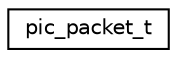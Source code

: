 digraph "Graphical Class Hierarchy"
{
  edge [fontname="Helvetica",fontsize="10",labelfontname="Helvetica",labelfontsize="10"];
  node [fontname="Helvetica",fontsize="10",shape=record];
  rankdir="LR";
  Node1 [label="pic_packet_t",height=0.2,width=0.4,color="black", fillcolor="white", style="filled",URL="$structpic__packet__t.html"];
}
